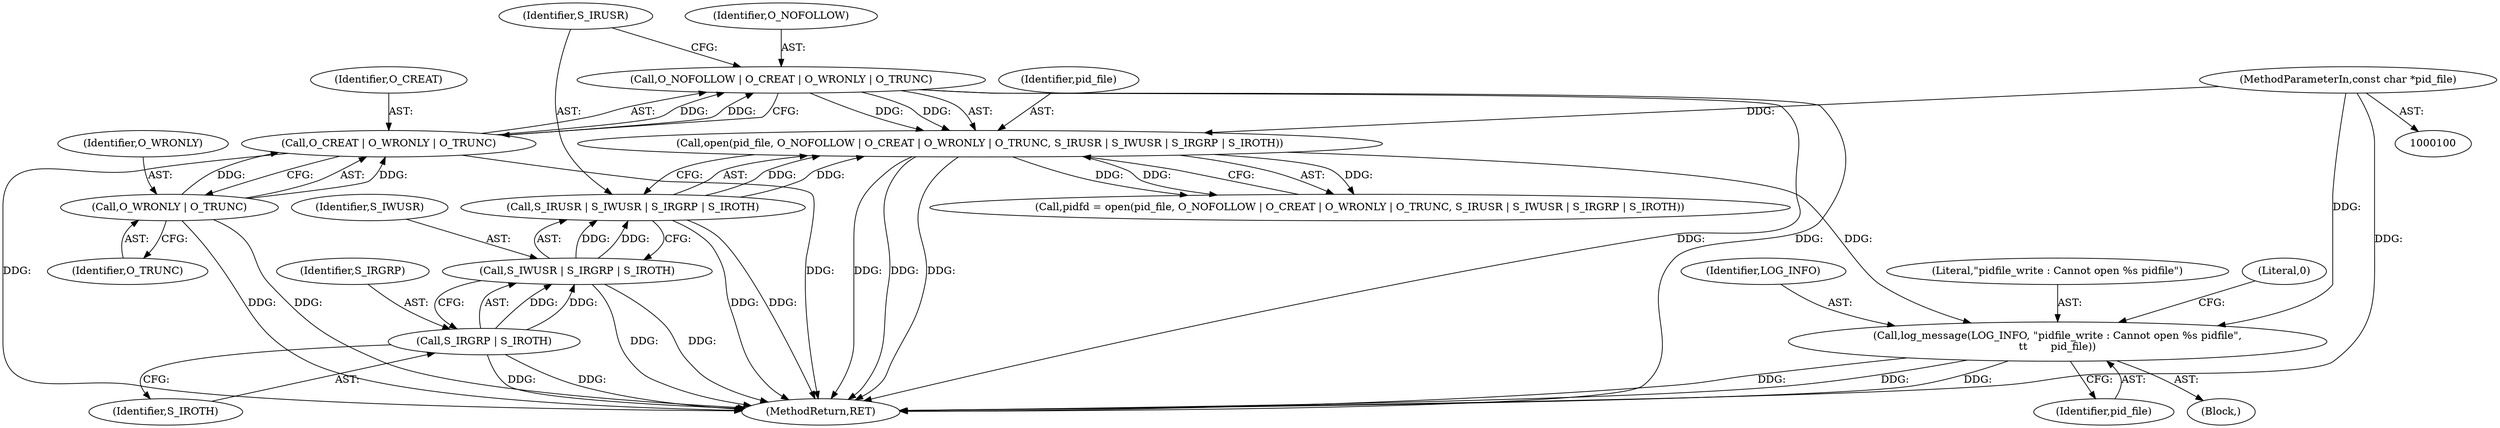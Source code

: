 digraph "0_keepalived_04f2d32871bb3b11d7dc024039952f2fe2750306_0@pointer" {
"1000141" [label="(Call,log_message(LOG_INFO, \"pidfile_write : Cannot open %s pidfile\",\n\t\t       pid_file))"];
"1000111" [label="(Call,open(pid_file, O_NOFOLLOW | O_CREAT | O_WRONLY | O_TRUNC, S_IRUSR | S_IWUSR | S_IRGRP | S_IROTH))"];
"1000101" [label="(MethodParameterIn,const char *pid_file)"];
"1000113" [label="(Call,O_NOFOLLOW | O_CREAT | O_WRONLY | O_TRUNC)"];
"1000115" [label="(Call,O_CREAT | O_WRONLY | O_TRUNC)"];
"1000117" [label="(Call,O_WRONLY | O_TRUNC)"];
"1000120" [label="(Call,S_IRUSR | S_IWUSR | S_IRGRP | S_IROTH)"];
"1000122" [label="(Call,S_IWUSR | S_IRGRP | S_IROTH)"];
"1000124" [label="(Call,S_IRGRP | S_IROTH)"];
"1000109" [label="(Call,pidfd = open(pid_file, O_NOFOLLOW | O_CREAT | O_WRONLY | O_TRUNC, S_IRUSR | S_IWUSR | S_IRGRP | S_IROTH))"];
"1000155" [label="(MethodReturn,RET)"];
"1000142" [label="(Identifier,LOG_INFO)"];
"1000120" [label="(Call,S_IRUSR | S_IWUSR | S_IRGRP | S_IROTH)"];
"1000123" [label="(Identifier,S_IWUSR)"];
"1000111" [label="(Call,open(pid_file, O_NOFOLLOW | O_CREAT | O_WRONLY | O_TRUNC, S_IRUSR | S_IWUSR | S_IRGRP | S_IROTH))"];
"1000126" [label="(Identifier,S_IROTH)"];
"1000143" [label="(Literal,\"pidfile_write : Cannot open %s pidfile\")"];
"1000101" [label="(MethodParameterIn,const char *pid_file)"];
"1000116" [label="(Identifier,O_CREAT)"];
"1000125" [label="(Identifier,S_IRGRP)"];
"1000144" [label="(Identifier,pid_file)"];
"1000146" [label="(Literal,0)"];
"1000112" [label="(Identifier,pid_file)"];
"1000119" [label="(Identifier,O_TRUNC)"];
"1000124" [label="(Call,S_IRGRP | S_IROTH)"];
"1000113" [label="(Call,O_NOFOLLOW | O_CREAT | O_WRONLY | O_TRUNC)"];
"1000115" [label="(Call,O_CREAT | O_WRONLY | O_TRUNC)"];
"1000117" [label="(Call,O_WRONLY | O_TRUNC)"];
"1000122" [label="(Call,S_IWUSR | S_IRGRP | S_IROTH)"];
"1000140" [label="(Block,)"];
"1000121" [label="(Identifier,S_IRUSR)"];
"1000141" [label="(Call,log_message(LOG_INFO, \"pidfile_write : Cannot open %s pidfile\",\n\t\t       pid_file))"];
"1000114" [label="(Identifier,O_NOFOLLOW)"];
"1000118" [label="(Identifier,O_WRONLY)"];
"1000141" -> "1000140"  [label="AST: "];
"1000141" -> "1000144"  [label="CFG: "];
"1000142" -> "1000141"  [label="AST: "];
"1000143" -> "1000141"  [label="AST: "];
"1000144" -> "1000141"  [label="AST: "];
"1000146" -> "1000141"  [label="CFG: "];
"1000141" -> "1000155"  [label="DDG: "];
"1000141" -> "1000155"  [label="DDG: "];
"1000141" -> "1000155"  [label="DDG: "];
"1000111" -> "1000141"  [label="DDG: "];
"1000101" -> "1000141"  [label="DDG: "];
"1000111" -> "1000109"  [label="AST: "];
"1000111" -> "1000120"  [label="CFG: "];
"1000112" -> "1000111"  [label="AST: "];
"1000113" -> "1000111"  [label="AST: "];
"1000120" -> "1000111"  [label="AST: "];
"1000109" -> "1000111"  [label="CFG: "];
"1000111" -> "1000155"  [label="DDG: "];
"1000111" -> "1000155"  [label="DDG: "];
"1000111" -> "1000155"  [label="DDG: "];
"1000111" -> "1000109"  [label="DDG: "];
"1000111" -> "1000109"  [label="DDG: "];
"1000111" -> "1000109"  [label="DDG: "];
"1000101" -> "1000111"  [label="DDG: "];
"1000113" -> "1000111"  [label="DDG: "];
"1000113" -> "1000111"  [label="DDG: "];
"1000120" -> "1000111"  [label="DDG: "];
"1000120" -> "1000111"  [label="DDG: "];
"1000101" -> "1000100"  [label="AST: "];
"1000101" -> "1000155"  [label="DDG: "];
"1000113" -> "1000115"  [label="CFG: "];
"1000114" -> "1000113"  [label="AST: "];
"1000115" -> "1000113"  [label="AST: "];
"1000121" -> "1000113"  [label="CFG: "];
"1000113" -> "1000155"  [label="DDG: "];
"1000113" -> "1000155"  [label="DDG: "];
"1000115" -> "1000113"  [label="DDG: "];
"1000115" -> "1000113"  [label="DDG: "];
"1000115" -> "1000117"  [label="CFG: "];
"1000116" -> "1000115"  [label="AST: "];
"1000117" -> "1000115"  [label="AST: "];
"1000115" -> "1000155"  [label="DDG: "];
"1000115" -> "1000155"  [label="DDG: "];
"1000117" -> "1000115"  [label="DDG: "];
"1000117" -> "1000115"  [label="DDG: "];
"1000117" -> "1000119"  [label="CFG: "];
"1000118" -> "1000117"  [label="AST: "];
"1000119" -> "1000117"  [label="AST: "];
"1000117" -> "1000155"  [label="DDG: "];
"1000117" -> "1000155"  [label="DDG: "];
"1000120" -> "1000122"  [label="CFG: "];
"1000121" -> "1000120"  [label="AST: "];
"1000122" -> "1000120"  [label="AST: "];
"1000120" -> "1000155"  [label="DDG: "];
"1000120" -> "1000155"  [label="DDG: "];
"1000122" -> "1000120"  [label="DDG: "];
"1000122" -> "1000120"  [label="DDG: "];
"1000122" -> "1000124"  [label="CFG: "];
"1000123" -> "1000122"  [label="AST: "];
"1000124" -> "1000122"  [label="AST: "];
"1000122" -> "1000155"  [label="DDG: "];
"1000122" -> "1000155"  [label="DDG: "];
"1000124" -> "1000122"  [label="DDG: "];
"1000124" -> "1000122"  [label="DDG: "];
"1000124" -> "1000126"  [label="CFG: "];
"1000125" -> "1000124"  [label="AST: "];
"1000126" -> "1000124"  [label="AST: "];
"1000124" -> "1000155"  [label="DDG: "];
"1000124" -> "1000155"  [label="DDG: "];
}
